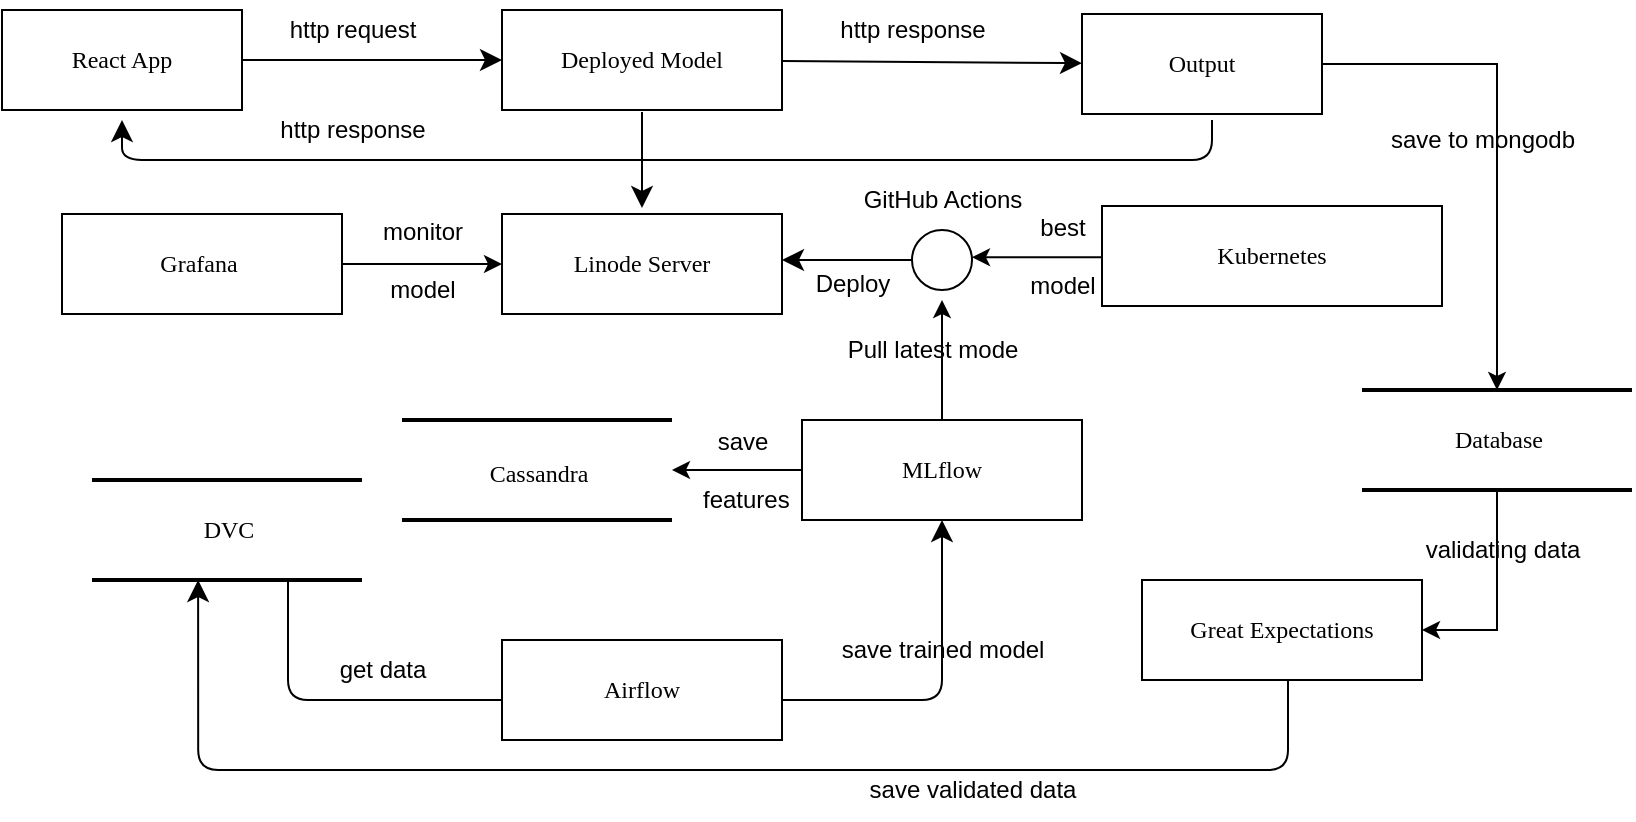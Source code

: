 <mxfile version="21.6.8" type="device">
  <diagram name="Page-1" id="52a04d89-c75d-2922-d76d-85b35f80e030">
    <mxGraphModel dx="1290" dy="765" grid="1" gridSize="10" guides="1" tooltips="1" connect="1" arrows="1" fold="1" page="1" pageScale="1" pageWidth="1100" pageHeight="850" background="none" math="0" shadow="0">
      <root>
        <mxCell id="0" />
        <mxCell id="1" parent="0" />
        <mxCell id="Rj62Jj8BI7dB2h3ltGTF-32" style="edgeStyle=orthogonalEdgeStyle;rounded=0;orthogonalLoop=1;jettySize=auto;html=1;entryX=1;entryY=0.5;entryDx=0;entryDy=0;" parent="1" source="21ea969265ad0168-30" target="Rj62Jj8BI7dB2h3ltGTF-31" edge="1">
          <mxGeometry relative="1" as="geometry" />
        </mxCell>
        <mxCell id="21ea969265ad0168-30" value="Database" style="html=1;rounded=0;shadow=0;comic=0;labelBackgroundColor=none;strokeWidth=2;fontFamily=Verdana;fontSize=12;align=center;shape=mxgraph.ios7ui.horLines;" parent="1" vertex="1">
          <mxGeometry x="860" y="245" width="135" height="50" as="geometry" />
        </mxCell>
        <mxCell id="1fdf3b25b50cf41e-27" style="edgeStyle=none;html=1;labelBackgroundColor=none;startFill=0;startSize=8;endFill=1;endSize=8;fontFamily=Verdana;fontSize=12;" parent="1" source="17472293e6e8944d-30" edge="1">
          <mxGeometry relative="1" as="geometry">
            <mxPoint x="430" y="80" as="targetPoint" />
          </mxGeometry>
        </mxCell>
        <mxCell id="17472293e6e8944d-30" value="React App" style="whiteSpace=wrap;html=1;rounded=0;shadow=0;comic=0;labelBackgroundColor=none;strokeWidth=1;fontFamily=Verdana;fontSize=12;align=center;" parent="1" vertex="1">
          <mxGeometry x="180" y="55" width="120" height="50" as="geometry" />
        </mxCell>
        <mxCell id="1fdf3b25b50cf41e-28" style="edgeStyle=none;html=1;labelBackgroundColor=none;startFill=0;startSize=8;endFill=1;endSize=8;fontFamily=Verdana;fontSize=12;" parent="1" edge="1">
          <mxGeometry relative="1" as="geometry">
            <mxPoint x="570" y="80.5" as="sourcePoint" />
            <mxPoint x="720.0" y="81.571" as="targetPoint" />
          </mxGeometry>
        </mxCell>
        <mxCell id="1fdf3b25b50cf41e-29" style="edgeStyle=none;html=1;labelBackgroundColor=none;startFill=0;startSize=8;endFill=1;endSize=8;fontFamily=Verdana;fontSize=12;" parent="1" edge="1">
          <mxGeometry relative="1" as="geometry">
            <mxPoint x="500" y="106" as="sourcePoint" />
            <mxPoint x="500" y="154" as="targetPoint" />
          </mxGeometry>
        </mxCell>
        <mxCell id="1fdf3b25b50cf41e-6" value="DVC" style="html=1;rounded=0;shadow=0;comic=0;labelBackgroundColor=none;strokeWidth=2;fontFamily=Verdana;fontSize=12;align=center;shape=mxgraph.ios7ui.horLines;" parent="1" vertex="1">
          <mxGeometry x="225" y="290" width="135" height="50" as="geometry" />
        </mxCell>
        <mxCell id="1fdf3b25b50cf41e-35" style="edgeStyle=none;html=1;labelBackgroundColor=none;startFill=0;startSize=8;endFill=1;endSize=8;fontFamily=Verdana;fontSize=12;" parent="1" source="1fdf3b25b50cf41e-34" edge="1">
          <mxGeometry relative="1" as="geometry">
            <mxPoint x="570" y="180" as="targetPoint" />
            <mxPoint x="570.0" y="179.93" as="sourcePoint" />
          </mxGeometry>
        </mxCell>
        <mxCell id="1fdf3b25b50cf41e-46" style="edgeStyle=orthogonalEdgeStyle;html=1;labelBackgroundColor=none;startFill=0;startSize=8;endFill=1;endSize=8;fontFamily=Verdana;fontSize=12;entryX=0.5;entryY=1;entryDx=0;entryDy=0;" parent="1" source="1fdf3b25b50cf41e-6" target="Rj62Jj8BI7dB2h3ltGTF-5" edge="1">
          <mxGeometry relative="1" as="geometry">
            <Array as="points">
              <mxPoint x="323" y="400" />
              <mxPoint x="650" y="400" />
            </Array>
            <mxPoint x="650.0" y="356" as="targetPoint" />
          </mxGeometry>
        </mxCell>
        <mxCell id="1fdf3b25b50cf41e-34" value="" style="ellipse;whiteSpace=wrap;html=1;rounded=1;shadow=0;comic=0;labelBackgroundColor=none;strokeWidth=1;fontFamily=Verdana;fontSize=12;align=center;" parent="1" vertex="1">
          <mxGeometry x="635" y="165" width="30" height="30" as="geometry" />
        </mxCell>
        <mxCell id="Rj62Jj8BI7dB2h3ltGTF-6" style="edgeStyle=orthogonalEdgeStyle;rounded=0;orthogonalLoop=1;jettySize=auto;html=1;" parent="1" source="Rj62Jj8BI7dB2h3ltGTF-1" target="21ea969265ad0168-30" edge="1">
          <mxGeometry relative="1" as="geometry" />
        </mxCell>
        <mxCell id="Rj62Jj8BI7dB2h3ltGTF-1" value="Output" style="whiteSpace=wrap;html=1;rounded=0;shadow=0;comic=0;labelBackgroundColor=none;strokeWidth=1;fontFamily=Verdana;fontSize=12;align=center;" parent="1" vertex="1">
          <mxGeometry x="720" y="57" width="120" height="50" as="geometry" />
        </mxCell>
        <mxCell id="Rj62Jj8BI7dB2h3ltGTF-2" value="Deployed Model" style="whiteSpace=wrap;html=1;rounded=0;shadow=0;comic=0;labelBackgroundColor=none;strokeWidth=1;fontFamily=Verdana;fontSize=12;align=center;" parent="1" vertex="1">
          <mxGeometry x="430" y="55" width="140" height="50" as="geometry" />
        </mxCell>
        <mxCell id="Rj62Jj8BI7dB2h3ltGTF-3" value="Linode Server" style="whiteSpace=wrap;html=1;rounded=0;shadow=0;comic=0;labelBackgroundColor=none;strokeWidth=1;fontFamily=Verdana;fontSize=12;align=center;" parent="1" vertex="1">
          <mxGeometry x="430" y="157" width="140" height="50" as="geometry" />
        </mxCell>
        <mxCell id="Rj62Jj8BI7dB2h3ltGTF-10" style="edgeStyle=orthogonalEdgeStyle;rounded=0;orthogonalLoop=1;jettySize=auto;html=1;" parent="1" edge="1">
          <mxGeometry relative="1" as="geometry">
            <mxPoint x="665.0" y="178.62" as="targetPoint" />
            <mxPoint x="735.0" y="178.62" as="sourcePoint" />
          </mxGeometry>
        </mxCell>
        <mxCell id="Rj62Jj8BI7dB2h3ltGTF-4" value="Kubernetes" style="whiteSpace=wrap;html=1;rounded=0;shadow=0;comic=0;labelBackgroundColor=none;strokeWidth=1;fontFamily=Verdana;fontSize=12;align=center;" parent="1" vertex="1">
          <mxGeometry x="730" y="153" width="170" height="50" as="geometry" />
        </mxCell>
        <mxCell id="Rj62Jj8BI7dB2h3ltGTF-21" style="edgeStyle=orthogonalEdgeStyle;rounded=0;orthogonalLoop=1;jettySize=auto;html=1;" parent="1" source="Rj62Jj8BI7dB2h3ltGTF-5" edge="1">
          <mxGeometry relative="1" as="geometry">
            <mxPoint x="650.0" y="200" as="targetPoint" />
          </mxGeometry>
        </mxCell>
        <mxCell id="Rj62Jj8BI7dB2h3ltGTF-23" style="edgeStyle=orthogonalEdgeStyle;rounded=0;orthogonalLoop=1;jettySize=auto;html=1;" parent="1" source="Rj62Jj8BI7dB2h3ltGTF-5" target="Rj62Jj8BI7dB2h3ltGTF-22" edge="1">
          <mxGeometry relative="1" as="geometry" />
        </mxCell>
        <mxCell id="Rj62Jj8BI7dB2h3ltGTF-5" value="MLflow" style="whiteSpace=wrap;html=1;rounded=0;shadow=0;comic=0;labelBackgroundColor=none;strokeWidth=1;fontFamily=Verdana;fontSize=12;align=center;" parent="1" vertex="1">
          <mxGeometry x="580" y="260" width="140" height="50" as="geometry" />
        </mxCell>
        <mxCell id="Rj62Jj8BI7dB2h3ltGTF-7" value="http request" style="text;html=1;align=center;verticalAlign=middle;resizable=0;points=[];autosize=1;strokeColor=none;fillColor=none;" parent="1" vertex="1">
          <mxGeometry x="310" y="50" width="90" height="30" as="geometry" />
        </mxCell>
        <mxCell id="Rj62Jj8BI7dB2h3ltGTF-8" value="http response" style="text;html=1;align=center;verticalAlign=middle;resizable=0;points=[];autosize=1;strokeColor=none;fillColor=none;" parent="1" vertex="1">
          <mxGeometry x="585" y="50" width="100" height="30" as="geometry" />
        </mxCell>
        <mxCell id="Rj62Jj8BI7dB2h3ltGTF-9" value="save to mongodb" style="text;html=1;align=center;verticalAlign=middle;resizable=0;points=[];autosize=1;strokeColor=none;fillColor=none;" parent="1" vertex="1">
          <mxGeometry x="860" y="105" width="120" height="30" as="geometry" />
        </mxCell>
        <mxCell id="Rj62Jj8BI7dB2h3ltGTF-25" style="edgeStyle=orthogonalEdgeStyle;rounded=0;orthogonalLoop=1;jettySize=auto;html=1;entryX=0;entryY=0.5;entryDx=0;entryDy=0;" parent="1" source="Rj62Jj8BI7dB2h3ltGTF-12" target="Rj62Jj8BI7dB2h3ltGTF-3" edge="1">
          <mxGeometry relative="1" as="geometry" />
        </mxCell>
        <mxCell id="Rj62Jj8BI7dB2h3ltGTF-12" value="Grafana&amp;nbsp;" style="whiteSpace=wrap;html=1;rounded=0;shadow=0;comic=0;labelBackgroundColor=none;strokeWidth=1;fontFamily=Verdana;fontSize=12;align=center;" parent="1" vertex="1">
          <mxGeometry x="210" y="157" width="140" height="50" as="geometry" />
        </mxCell>
        <mxCell id="Rj62Jj8BI7dB2h3ltGTF-13" value="Airflow" style="whiteSpace=wrap;html=1;rounded=0;shadow=0;comic=0;labelBackgroundColor=none;strokeWidth=1;fontFamily=Verdana;fontSize=12;align=center;" parent="1" vertex="1">
          <mxGeometry x="430" y="370" width="140" height="50" as="geometry" />
        </mxCell>
        <mxCell id="Rj62Jj8BI7dB2h3ltGTF-19" style="edgeStyle=orthogonalEdgeStyle;html=1;labelBackgroundColor=none;startFill=0;startSize=8;endFill=1;endSize=8;fontFamily=Verdana;fontSize=12;" parent="1" edge="1">
          <mxGeometry relative="1" as="geometry">
            <Array as="points">
              <mxPoint x="785" y="130" />
              <mxPoint x="240" y="130" />
              <mxPoint x="240" y="110" />
            </Array>
            <mxPoint x="785" y="110" as="sourcePoint" />
            <mxPoint x="240" y="110" as="targetPoint" />
          </mxGeometry>
        </mxCell>
        <mxCell id="Rj62Jj8BI7dB2h3ltGTF-16" value="GitHub Actions" style="text;html=1;align=center;verticalAlign=middle;resizable=0;points=[];autosize=1;strokeColor=none;fillColor=none;" parent="1" vertex="1">
          <mxGeometry x="600" y="135" width="100" height="30" as="geometry" />
        </mxCell>
        <mxCell id="Rj62Jj8BI7dB2h3ltGTF-22" value="Cassandra&lt;span style=&quot;color: rgb(236, 236, 236); font-family: Söhne, ui-sans-serif, system-ui, -apple-system, &amp;quot;Segoe UI&amp;quot;, Roboto, Ubuntu, Cantarell, &amp;quot;Noto Sans&amp;quot;, sans-serif, &amp;quot;Helvetica Neue&amp;quot;, Arial, &amp;quot;Apple Color Emoji&amp;quot;, &amp;quot;Segoe UI Emoji&amp;quot;, &amp;quot;Segoe UI Symbol&amp;quot;, &amp;quot;Noto Color Emoji&amp;quot;; font-size: 16px; text-align: left; background-color: rgb(33, 33, 33);&quot;&gt; &lt;/span&gt;" style="html=1;rounded=0;shadow=0;comic=0;labelBackgroundColor=none;strokeWidth=2;fontFamily=Verdana;fontSize=12;align=center;shape=mxgraph.ios7ui.horLines;" parent="1" vertex="1">
          <mxGeometry x="380" y="260" width="135" height="50" as="geometry" />
        </mxCell>
        <mxCell id="Rj62Jj8BI7dB2h3ltGTF-24" value="save&lt;br&gt;&lt;br&gt;&amp;nbsp;features" style="text;html=1;align=center;verticalAlign=middle;resizable=0;points=[];autosize=1;strokeColor=none;fillColor=none;" parent="1" vertex="1">
          <mxGeometry x="515" y="255" width="70" height="60" as="geometry" />
        </mxCell>
        <mxCell id="Rj62Jj8BI7dB2h3ltGTF-26" value="monitor&lt;br&gt;&lt;br&gt;model" style="text;html=1;align=center;verticalAlign=middle;resizable=0;points=[];autosize=1;strokeColor=none;fillColor=none;" parent="1" vertex="1">
          <mxGeometry x="360" y="150" width="60" height="60" as="geometry" />
        </mxCell>
        <mxCell id="Rj62Jj8BI7dB2h3ltGTF-28" value="http response" style="text;html=1;align=center;verticalAlign=middle;resizable=0;points=[];autosize=1;strokeColor=none;fillColor=none;" parent="1" vertex="1">
          <mxGeometry x="305" y="100" width="100" height="30" as="geometry" />
        </mxCell>
        <mxCell id="Rj62Jj8BI7dB2h3ltGTF-31" value="Great Expectations" style="whiteSpace=wrap;html=1;rounded=0;shadow=0;comic=0;labelBackgroundColor=none;strokeWidth=1;fontFamily=Verdana;fontSize=12;align=center;" parent="1" vertex="1">
          <mxGeometry x="750" y="340" width="140" height="50" as="geometry" />
        </mxCell>
        <mxCell id="Rj62Jj8BI7dB2h3ltGTF-33" value="validating data" style="text;html=1;align=center;verticalAlign=middle;resizable=0;points=[];autosize=1;strokeColor=none;fillColor=none;" parent="1" vertex="1">
          <mxGeometry x="880" y="310" width="100" height="30" as="geometry" />
        </mxCell>
        <mxCell id="Rj62Jj8BI7dB2h3ltGTF-34" style="edgeStyle=orthogonalEdgeStyle;html=1;labelBackgroundColor=none;startFill=0;startSize=8;endFill=1;endSize=8;fontFamily=Verdana;fontSize=12;entryX=0.393;entryY=1;entryDx=0;entryDy=0;entryPerimeter=0;" parent="1" target="1fdf3b25b50cf41e-6" edge="1">
          <mxGeometry relative="1" as="geometry">
            <Array as="points">
              <mxPoint x="823" y="435" />
              <mxPoint x="278" y="435" />
            </Array>
            <mxPoint x="823" y="390" as="sourcePoint" />
            <mxPoint x="278" y="415" as="targetPoint" />
          </mxGeometry>
        </mxCell>
        <mxCell id="Rj62Jj8BI7dB2h3ltGTF-35" value="save trained model" style="text;html=1;align=center;verticalAlign=middle;resizable=0;points=[];autosize=1;strokeColor=none;fillColor=none;" parent="1" vertex="1">
          <mxGeometry x="590" y="360" width="120" height="30" as="geometry" />
        </mxCell>
        <mxCell id="Rj62Jj8BI7dB2h3ltGTF-36" value="get data" style="text;html=1;align=center;verticalAlign=middle;resizable=0;points=[];autosize=1;strokeColor=none;fillColor=none;" parent="1" vertex="1">
          <mxGeometry x="335" y="370" width="70" height="30" as="geometry" />
        </mxCell>
        <mxCell id="Rj62Jj8BI7dB2h3ltGTF-38" value="Pull latest mode" style="text;html=1;align=center;verticalAlign=middle;resizable=0;points=[];autosize=1;strokeColor=none;fillColor=none;" parent="1" vertex="1">
          <mxGeometry x="590" y="210" width="110" height="30" as="geometry" />
        </mxCell>
        <mxCell id="9LfNqYkvjHxf8x1qRsHf-2" value="save validated data" style="text;html=1;align=center;verticalAlign=middle;resizable=0;points=[];autosize=1;strokeColor=none;fillColor=none;" parent="1" vertex="1">
          <mxGeometry x="600" y="430" width="130" height="30" as="geometry" />
        </mxCell>
        <mxCell id="9LfNqYkvjHxf8x1qRsHf-3" value="best &lt;br&gt;&lt;br&gt;model" style="text;html=1;align=center;verticalAlign=middle;resizable=0;points=[];autosize=1;strokeColor=none;fillColor=none;" parent="1" vertex="1">
          <mxGeometry x="680" y="148" width="60" height="60" as="geometry" />
        </mxCell>
        <mxCell id="9LfNqYkvjHxf8x1qRsHf-6" value="Deploy" style="text;html=1;align=center;verticalAlign=middle;resizable=0;points=[];autosize=1;strokeColor=none;fillColor=none;" parent="1" vertex="1">
          <mxGeometry x="575" y="177" width="60" height="30" as="geometry" />
        </mxCell>
      </root>
    </mxGraphModel>
  </diagram>
</mxfile>
